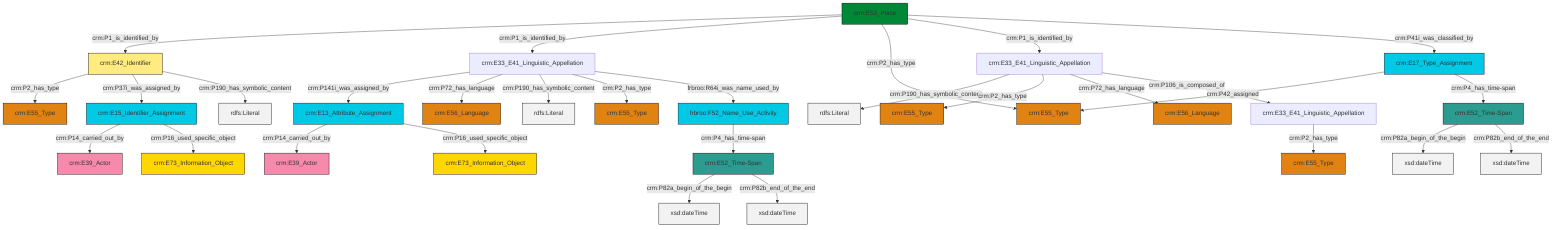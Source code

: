 graph TD
classDef Literal fill:#f2f2f2,stroke:#000000;
classDef CRM_Entity fill:#FFFFFF,stroke:#000000;
classDef Temporal_Entity fill:#00C9E6, stroke:#000000;
classDef Type fill:#E18312, stroke:#000000;
classDef Time-Span fill:#2C9C91, stroke:#000000;
classDef Appellation fill:#FFEB7F, stroke:#000000;
classDef Place fill:#008836, stroke:#000000;
classDef Persistent_Item fill:#B266B2, stroke:#000000;
classDef Conceptual_Object fill:#FFD700, stroke:#000000;
classDef Physical_Thing fill:#D2B48C, stroke:#000000;
classDef Actor fill:#f58aad, stroke:#000000;
classDef PC_Classes fill:#4ce600, stroke:#000000;
classDef Multi fill:#cccccc,stroke:#000000;

4["crm:E13_Attribute_Assignment"]:::Temporal_Entity -->|crm:P14_carried_out_by| 5["crm:E39_Actor"]:::Actor
6["crm:E42_Identifier"]:::Appellation -->|crm:P2_has_type| 7["crm:E55_Type"]:::Type
6["crm:E42_Identifier"]:::Appellation -->|crm:P37i_was_assigned_by| 13["crm:E15_Identifier_Assignment"]:::Temporal_Entity
14["crm:E33_E41_Linguistic_Appellation"]:::Default -->|crm:P190_has_symbolic_content| 15[rdfs:Literal]:::Literal
14["crm:E33_E41_Linguistic_Appellation"]:::Default -->|crm:P2_has_type| 9["crm:E55_Type"]:::Type
16["crm:E52_Time-Span"]:::Time-Span -->|crm:P82a_begin_of_the_begin| 17[xsd:dateTime]:::Literal
18["crm:E52_Time-Span"]:::Time-Span -->|crm:P82a_begin_of_the_begin| 20[xsd:dateTime]:::Literal
23["crm:E53_Place"]:::Place -->|crm:P1_is_identified_by| 6["crm:E42_Identifier"]:::Appellation
13["crm:E15_Identifier_Assignment"]:::Temporal_Entity -->|crm:P14_carried_out_by| 2["crm:E39_Actor"]:::Actor
16["crm:E52_Time-Span"]:::Time-Span -->|crm:P82b_end_of_the_end| 25[xsd:dateTime]:::Literal
26["crm:E33_E41_Linguistic_Appellation"]:::Default -->|crm:P141i_was_assigned_by| 4["crm:E13_Attribute_Assignment"]:::Temporal_Entity
26["crm:E33_E41_Linguistic_Appellation"]:::Default -->|crm:P72_has_language| 11["crm:E56_Language"]:::Type
18["crm:E52_Time-Span"]:::Time-Span -->|crm:P82b_end_of_the_end| 28[xsd:dateTime]:::Literal
23["crm:E53_Place"]:::Place -->|crm:P1_is_identified_by| 26["crm:E33_E41_Linguistic_Appellation"]:::Default
23["crm:E53_Place"]:::Place -->|crm:P2_has_type| 29["crm:E55_Type"]:::Type
34["crm:E17_Type_Assignment"]:::Temporal_Entity -->|crm:P42_assigned| 29["crm:E55_Type"]:::Type
4["crm:E13_Attribute_Assignment"]:::Temporal_Entity -->|crm:P16_used_specific_object| 35["crm:E73_Information_Object"]:::Conceptual_Object
14["crm:E33_E41_Linguistic_Appellation"]:::Default -->|crm:P72_has_language| 30["crm:E56_Language"]:::Type
34["crm:E17_Type_Assignment"]:::Temporal_Entity -->|crm:P4_has_time-span| 18["crm:E52_Time-Span"]:::Time-Span
13["crm:E15_Identifier_Assignment"]:::Temporal_Entity -->|crm:P16_used_specific_object| 39["crm:E73_Information_Object"]:::Conceptual_Object
0["crm:E33_E41_Linguistic_Appellation"]:::Default -->|crm:P2_has_type| 32["crm:E55_Type"]:::Type
26["crm:E33_E41_Linguistic_Appellation"]:::Default -->|crm:P190_has_symbolic_content| 43[rdfs:Literal]:::Literal
21["frbroo:F52_Name_Use_Activity"]:::Temporal_Entity -->|crm:P4_has_time-span| 16["crm:E52_Time-Span"]:::Time-Span
6["crm:E42_Identifier"]:::Appellation -->|crm:P190_has_symbolic_content| 44[rdfs:Literal]:::Literal
23["crm:E53_Place"]:::Place -->|crm:P1_is_identified_by| 14["crm:E33_E41_Linguistic_Appellation"]:::Default
26["crm:E33_E41_Linguistic_Appellation"]:::Default -->|crm:P2_has_type| 45["crm:E55_Type"]:::Type
23["crm:E53_Place"]:::Place -->|crm:P41i_was_classified_by| 34["crm:E17_Type_Assignment"]:::Temporal_Entity
26["crm:E33_E41_Linguistic_Appellation"]:::Default -->|frbroo:R64i_was_name_used_by| 21["frbroo:F52_Name_Use_Activity"]:::Temporal_Entity
14["crm:E33_E41_Linguistic_Appellation"]:::Default -->|crm:P106_is_composed_of| 0["crm:E33_E41_Linguistic_Appellation"]:::Default